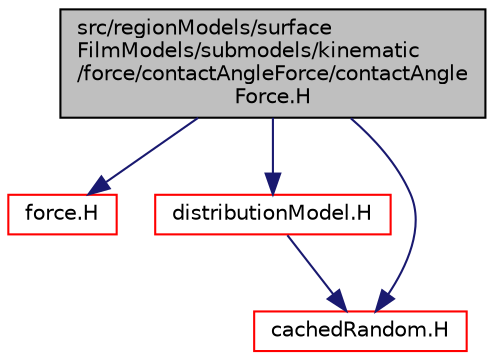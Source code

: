 digraph "src/regionModels/surfaceFilmModels/submodels/kinematic/force/contactAngleForce/contactAngleForce.H"
{
  bgcolor="transparent";
  edge [fontname="Helvetica",fontsize="10",labelfontname="Helvetica",labelfontsize="10"];
  node [fontname="Helvetica",fontsize="10",shape=record];
  Node0 [label="src/regionModels/surface\lFilmModels/submodels/kinematic\l/force/contactAngleForce/contactAngle\lForce.H",height=0.2,width=0.4,color="black", fillcolor="grey75", style="filled", fontcolor="black"];
  Node0 -> Node1 [color="midnightblue",fontsize="10",style="solid",fontname="Helvetica"];
  Node1 [label="force.H",height=0.2,width=0.4,color="red",URL="$a14279.html"];
  Node0 -> Node361 [color="midnightblue",fontsize="10",style="solid",fontname="Helvetica"];
  Node361 [label="distributionModel.H",height=0.2,width=0.4,color="red",URL="$a05645.html"];
  Node361 -> Node362 [color="midnightblue",fontsize="10",style="solid",fontname="Helvetica"];
  Node362 [label="cachedRandom.H",height=0.2,width=0.4,color="red",URL="$a13247.html"];
  Node0 -> Node362 [color="midnightblue",fontsize="10",style="solid",fontname="Helvetica"];
}
